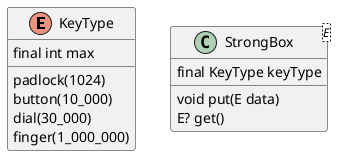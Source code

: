 @startuml
'https://plantuml.com/class-diagram

enum KeyType {
  padlock(1024)
  button(10_000)
  dial(30_000)
  finger(1_000_000)

  final int max
}

class StrongBox<E> {
  final KeyType keyType
  void put(E data)
  E? get()
}

@enduml